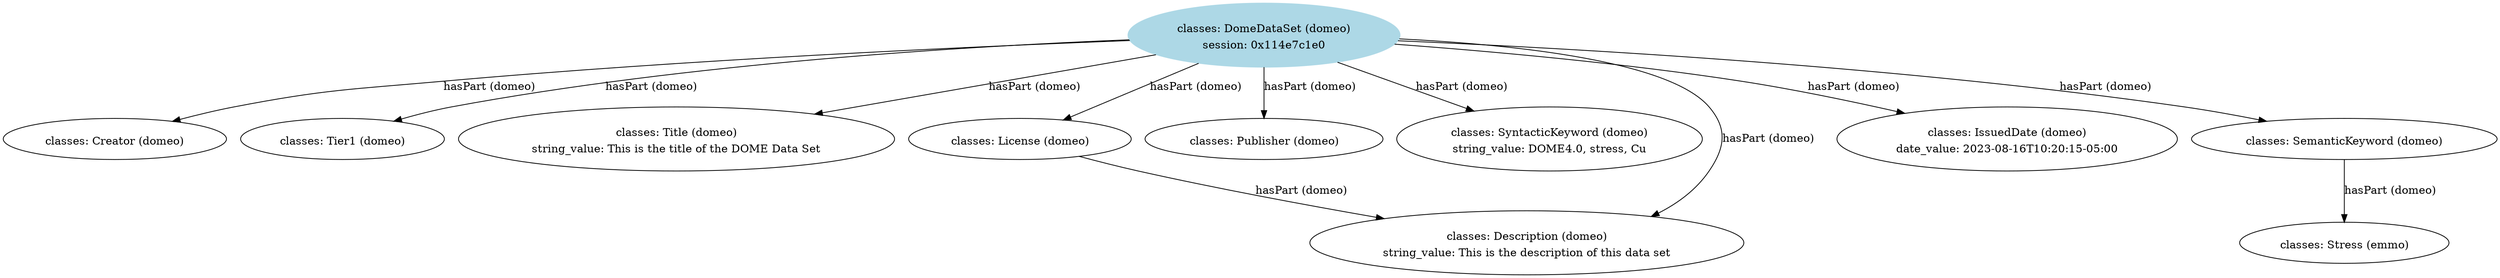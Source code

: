 digraph "SimPhoNy semantic2dot" {
	"https___www.simphony-osp.eu_entity#6077e280-b178-45a9-9f5f-50b17a0c21af" [label=<<TABLE BORDER='0' CELLBORDER='0'><TR><TD></TD></TR><TR ALIGN='left'><TD>classes: Stress (emmo)</TD></TR></TABLE>>]
	"https___como.ceb.cam.ac.uk_people_ab349_" [label=<<TABLE BORDER='0' CELLBORDER='0'><TR><TD></TD></TR><TR ALIGN='left'><TD>classes: Creator (domeo)</TD></TR></TABLE>>]
	"https___www.simphony-osp.eu_entity#30d4b246-e70b-4f60-83b5-063e1a4a5775" [label=<<TABLE BORDER='0' CELLBORDER='0'><TR><TD></TD></TR><TR ALIGN='left'><TD>classes: Tier1 (domeo)</TD></TR></TABLE>>]
	"https___www.simphony-osp.eu_entity#855c3a7d-e94f-4da5-ac14-2cb7d1100137" [label=<<TABLE BORDER='0' CELLBORDER='0'><TR><TD></TD></TR><TR ALIGN='left'><TD>classes: Title (domeo)</TD></TR><TR ALIGN='left'><TD>string_value: This is the title of the DOME Data Set</TD></TR></TABLE>>]
	"https___www.gnu.org_licenses_gpl-3.0.html" [label=<<TABLE BORDER='0' CELLBORDER='0'><TR><TD></TD></TR><TR ALIGN='left'><TD>classes: License (domeo)</TD></TR></TABLE>>]
	"https___open-research-europe.ec.europa.eu" [label=<<TABLE BORDER='0' CELLBORDER='0'><TR><TD></TD></TR><TR ALIGN='left'><TD>classes: Publisher (domeo)</TD></TR></TABLE>>]
	"https___www.simphony-osp.eu_entity#08cf83b1-dd33-4608-8a7d-12d55496f715" [label=<<TABLE BORDER='0' CELLBORDER='0'><TR><TD></TD></TR><TR ALIGN='left'><TD>classes: SyntacticKeyword (domeo)</TD></TR><TR ALIGN='left'><TD>string_value: DOME4.0, stress, Cu</TD></TR></TABLE>>]
	"https___www.simphony-osp.eu_entity#4b8546cb-f44d-47ee-b2a2-9da452b6f1bc" [label=<<TABLE BORDER='0' CELLBORDER='0'><TR><TD></TD></TR><TR ALIGN='left'><TD>classes: Description (domeo)</TD></TR><TR ALIGN='left'><TD>string_value: This is the description of this data set</TD></TR></TABLE>>]
	"https___www.simphony-osp.eu_entity#5181c318-a004-4c67-a3c2-4c8c61c32f7c" [label=<<TABLE BORDER='0' CELLBORDER='0'><TR><TD></TD></TR><TR ALIGN='left'><TD>classes: IssuedDate (domeo)</TD></TR><TR ALIGN='left'><TD>date_value: 2023-08-16T10:20:15-05:00</TD></TR></TABLE>>]
	"https___www.simphony-osp.eu_entity#33a5f6c4-72f5-4d61-8325-99afc08bac42" [label=<<TABLE BORDER='0' CELLBORDER='0'><TR><TD></TD></TR><TR ALIGN='left'><TD>classes: DomeDataSet (domeo)</TD></TR><TR ALIGN='left'><TD>session: 0x114e7c1e0</TD></TR></TABLE>> color=lightblue style=filled]
	"https___www.simphony-osp.eu_entity#090cade7-a404-4d29-b608-d87ee209b9a4" [label=<<TABLE BORDER='0' CELLBORDER='0'><TR><TD></TD></TR><TR ALIGN='left'><TD>classes: SemanticKeyword (domeo)</TD></TR></TABLE>>]
	"https___www.simphony-osp.eu_entity#33a5f6c4-72f5-4d61-8325-99afc08bac42" -> "https___www.simphony-osp.eu_entity#5181c318-a004-4c67-a3c2-4c8c61c32f7c" [label="hasPart (domeo)"]
	"https___www.gnu.org_licenses_gpl-3.0.html" -> "https___www.simphony-osp.eu_entity#4b8546cb-f44d-47ee-b2a2-9da452b6f1bc" [label="hasPart (domeo)"]
	"https___www.simphony-osp.eu_entity#090cade7-a404-4d29-b608-d87ee209b9a4" -> "https___www.simphony-osp.eu_entity#6077e280-b178-45a9-9f5f-50b17a0c21af" [label="hasPart (domeo)"]
	"https___www.simphony-osp.eu_entity#33a5f6c4-72f5-4d61-8325-99afc08bac42" -> "https___open-research-europe.ec.europa.eu" [label="hasPart (domeo)"]
	"https___www.simphony-osp.eu_entity#33a5f6c4-72f5-4d61-8325-99afc08bac42" -> "https___www.simphony-osp.eu_entity#30d4b246-e70b-4f60-83b5-063e1a4a5775" [label="hasPart (domeo)"]
	"https___www.simphony-osp.eu_entity#33a5f6c4-72f5-4d61-8325-99afc08bac42" -> "https___www.simphony-osp.eu_entity#855c3a7d-e94f-4da5-ac14-2cb7d1100137" [label="hasPart (domeo)"]
	"https___www.simphony-osp.eu_entity#33a5f6c4-72f5-4d61-8325-99afc08bac42" -> "https___www.simphony-osp.eu_entity#090cade7-a404-4d29-b608-d87ee209b9a4" [label="hasPart (domeo)"]
	"https___www.simphony-osp.eu_entity#33a5f6c4-72f5-4d61-8325-99afc08bac42" -> "https___www.simphony-osp.eu_entity#4b8546cb-f44d-47ee-b2a2-9da452b6f1bc" [label="hasPart (domeo)"]
	"https___www.simphony-osp.eu_entity#33a5f6c4-72f5-4d61-8325-99afc08bac42" -> "https___www.simphony-osp.eu_entity#08cf83b1-dd33-4608-8a7d-12d55496f715" [label="hasPart (domeo)"]
	"https___www.simphony-osp.eu_entity#33a5f6c4-72f5-4d61-8325-99afc08bac42" -> "https___como.ceb.cam.ac.uk_people_ab349_" [label="hasPart (domeo)"]
	"https___www.simphony-osp.eu_entity#33a5f6c4-72f5-4d61-8325-99afc08bac42" -> "https___www.gnu.org_licenses_gpl-3.0.html" [label="hasPart (domeo)"]
}
